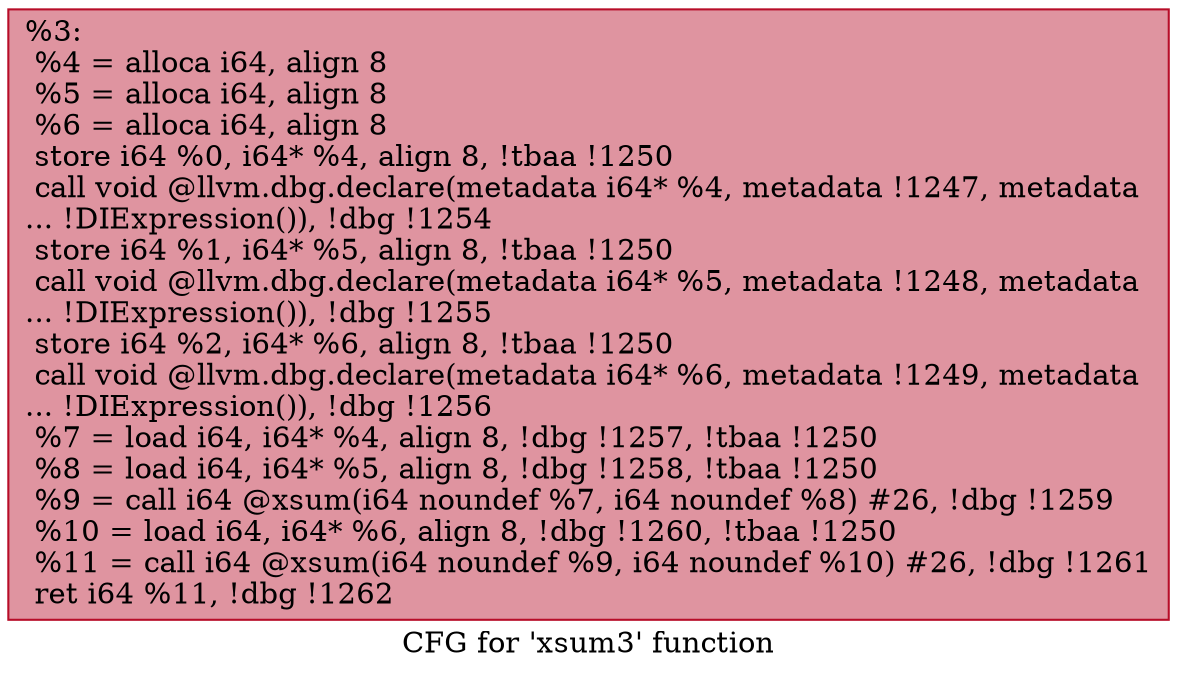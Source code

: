 digraph "CFG for 'xsum3' function" {
	label="CFG for 'xsum3' function";

	Node0x15556b0 [shape=record,color="#b70d28ff", style=filled, fillcolor="#b70d2870",label="{%3:\l  %4 = alloca i64, align 8\l  %5 = alloca i64, align 8\l  %6 = alloca i64, align 8\l  store i64 %0, i64* %4, align 8, !tbaa !1250\l  call void @llvm.dbg.declare(metadata i64* %4, metadata !1247, metadata\l... !DIExpression()), !dbg !1254\l  store i64 %1, i64* %5, align 8, !tbaa !1250\l  call void @llvm.dbg.declare(metadata i64* %5, metadata !1248, metadata\l... !DIExpression()), !dbg !1255\l  store i64 %2, i64* %6, align 8, !tbaa !1250\l  call void @llvm.dbg.declare(metadata i64* %6, metadata !1249, metadata\l... !DIExpression()), !dbg !1256\l  %7 = load i64, i64* %4, align 8, !dbg !1257, !tbaa !1250\l  %8 = load i64, i64* %5, align 8, !dbg !1258, !tbaa !1250\l  %9 = call i64 @xsum(i64 noundef %7, i64 noundef %8) #26, !dbg !1259\l  %10 = load i64, i64* %6, align 8, !dbg !1260, !tbaa !1250\l  %11 = call i64 @xsum(i64 noundef %9, i64 noundef %10) #26, !dbg !1261\l  ret i64 %11, !dbg !1262\l}"];
}
